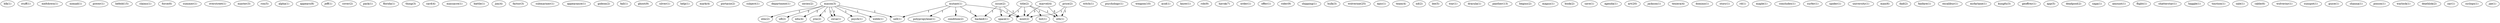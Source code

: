 digraph G {
  blk [ label="blk(1)" ];
  stuff [ label="stuff(1)" ];
  meltdown [ label="meltdown(1)" ];
  nomad [ label="nomad(1)" ];
  power [ label="power(1)" ];
  liefeld [ label="liefeld(15)" ];
  claims [ label="claims(1)" ];
  force [ label="force(6)" ];
  summer [ label="summer(1)" ];
  overstreet [ label="overstreet(1)" ];
  master [ label="master(3)" ];
  ron [ label="ron(5)" ];
  alpha [ label="alpha(1)" ];
  appears [ label="appears(8)" ];
  jeff [ label="jeff(1)" ];
  cover [ label="cover(2)" ];
  pack [ label="pack(1)" ];
  florida [ label="florida(1)" ];
  thing [ label="thing(3)" ];
  card [ label="card(4)" ];
  massacre [ label="massacre(1)" ];
  battle [ label="battle(1)" ];
  jim [ label="jim(4)" ];
  factor [ label="factor(3)" ];
  submariner [ label="submariner(1)" ];
  appearance [ label="appearance(1)" ];
  gideon [ label="gideon(2)" ];
  fall [ label="fall(1)" ];
  ghost [ label="ghost(9)" ];
  silver [ label="silver(1)" ];
  help [ label="help(1)" ];
  mark [ label="mark(4)" ];
  portacio [ label="portacio(2)" ];
  subject [ label="subject(1)" ];
  department [ label="department(1)" ];
  series [ label="series(2)" ];
  mason [ label="mason(3)" ];
  psych [ label="psych(1)" ];
  webb [ label="webb(1)" ];
  edu [ label="edu(4)" ];
  jrm [ label="jrm(2)" ];
  circa [ label="circa(2)" ];
  sell [ label="sell(1)" ];
  circa [ label="circa(1)" ];
  elm [ label="elm(2)" ];
  ufl [ label="ufl(2)" ];
  witch [ label="witch(1)" ];
  psychology [ label="psychology(1)" ];
  weapon [ label="weapon(10)" ];
  acid [ label="acid(1)" ];
  know [ label="know(1)" ];
  rob [ label="rob(9)" ];
  havok [ label="havok(7)" ];
  order [ label="order(1)" ];
  offer [ label="offer(1)" ];
  rider [ label="rider(9)" ];
  shipping [ label="shipping(1)" ];
  hulk [ label="hulk(3)" ];
  wolverine [ label="wolverine(25)" ];
  mutant [ label="mutant(1)" ];
  polypropylene [ label="polypropylene(1)" ];
  condition [ label="condition(2)" ];
  backed [ label="backed(1)" ];
  mint [ label="mint(2)" ];
  epic [ label="epic(1)" ];
  team [ label="team(4)" ];
  nd [ label="nd(2)" ];
  lee [ label="lee(5)" ];
  war [ label="war(1)" ];
  dracula [ label="dracula(1)" ];
  panther [ label="panther(13)" ];
  begins [ label="begins(2)" ];
  magus [ label="magus(1)" ];
  book [ label="book(2)" ];
  save [ label="save(1)" ];
  agenda [ label="agenda(1)" ];
  art [ label="art(20)" ];
  jackson [ label="jackson(1)" ];
  texiera [ label="texiera(4)" ];
  domino [ label="domino(1)" ];
  story [ label="story(1)" ];
  rd [ label="rd(1)" ];
  maple [ label="maple(1)" ];
  concludes [ label="concludes(1)" ];
  surfer [ label="surfer(1)" ];
  spider [ label="spider(1)" ];
  issue [ label="issue(2)" ];
  space [ label="space(1)" ];
  university [ label="university(1)" ];
  man [ label="man(6)" ];
  dad [ label="dad(2)" ];
  fanfare [ label="fanfare(1)" ];
  excalibur [ label="excalibur(1)" ];
  mcfarlane [ label="mcfarlane(1)" ];
  kungfu [ label="kungfu(3)" ];
  geoffrey [ label="geoffrey(1)" ];
  app [ label="app(5)" ];
  deadpool [ label="deadpool(2)" ];
  saga [ label="saga(1)" ];
  amount [ label="amount(1)" ];
  flight [ label="flight(1)" ];
  title [ label="title(2)" ];
  list [ label="list(1)" ];
  nth [ label="nth(1)" ];
  shatterstar [ label="shatterstar(1)" ];
  marvel [ label="marvel(4)" ];
  haggle [ label="haggle(1)" ];
  tinction [ label="tinction(1)" ];
  sale [ label="sale(1)" ];
  cable [ label="cable(6)" ];
  price [ label="price(2)" ];
  wolverinr [ label="wolverinr(1)" ];
  sunspot [ label="sunspot(1)" ];
  guice [ label="guice(1)" ];
  shanna [ label="shanna(1)" ];
  poison [ label="poison(1)" ];
  warlock [ label="warlock(1)" ];
  deathlok [ label="deathlok(2)" ];
  zar [ label="zar(1)" ];
  cyclops [ label="cyclops(1)" ];
  jae [ label="jae(1)" ];
  mason -> psych [ label="1" ];
  mason -> webb [ label="1" ];
  mason -> edu [ label="2" ];
  mason -> jrm [ label="1" ];
  mason -> circa [ label="1" ];
  mason -> sell [ label="1" ];
  mason -> circa [ label="1" ];
  mason -> elm [ label="1" ];
  mason -> ufl [ label="2" ];
  mutant -> polypropylene [ label="1" ];
  mutant -> condition [ label="1" ];
  mutant -> sell [ label="1" ];
  mutant -> backed [ label="1" ];
  mutant -> mint [ label="1" ];
  issue -> backed [ label="1" ];
  issue -> space [ label="1" ];
  issue -> mint [ label="1" ];
  title -> space [ label="1" ];
  title -> mint [ label="1" ];
  title -> list [ label="1" ];
  title -> nth [ label="1" ];
  marvel -> mint [ label="3" ];
  marvel -> nth [ label="3" ];
  price -> mint [ label="1" ];
  price -> nth [ label="1" ];
}

